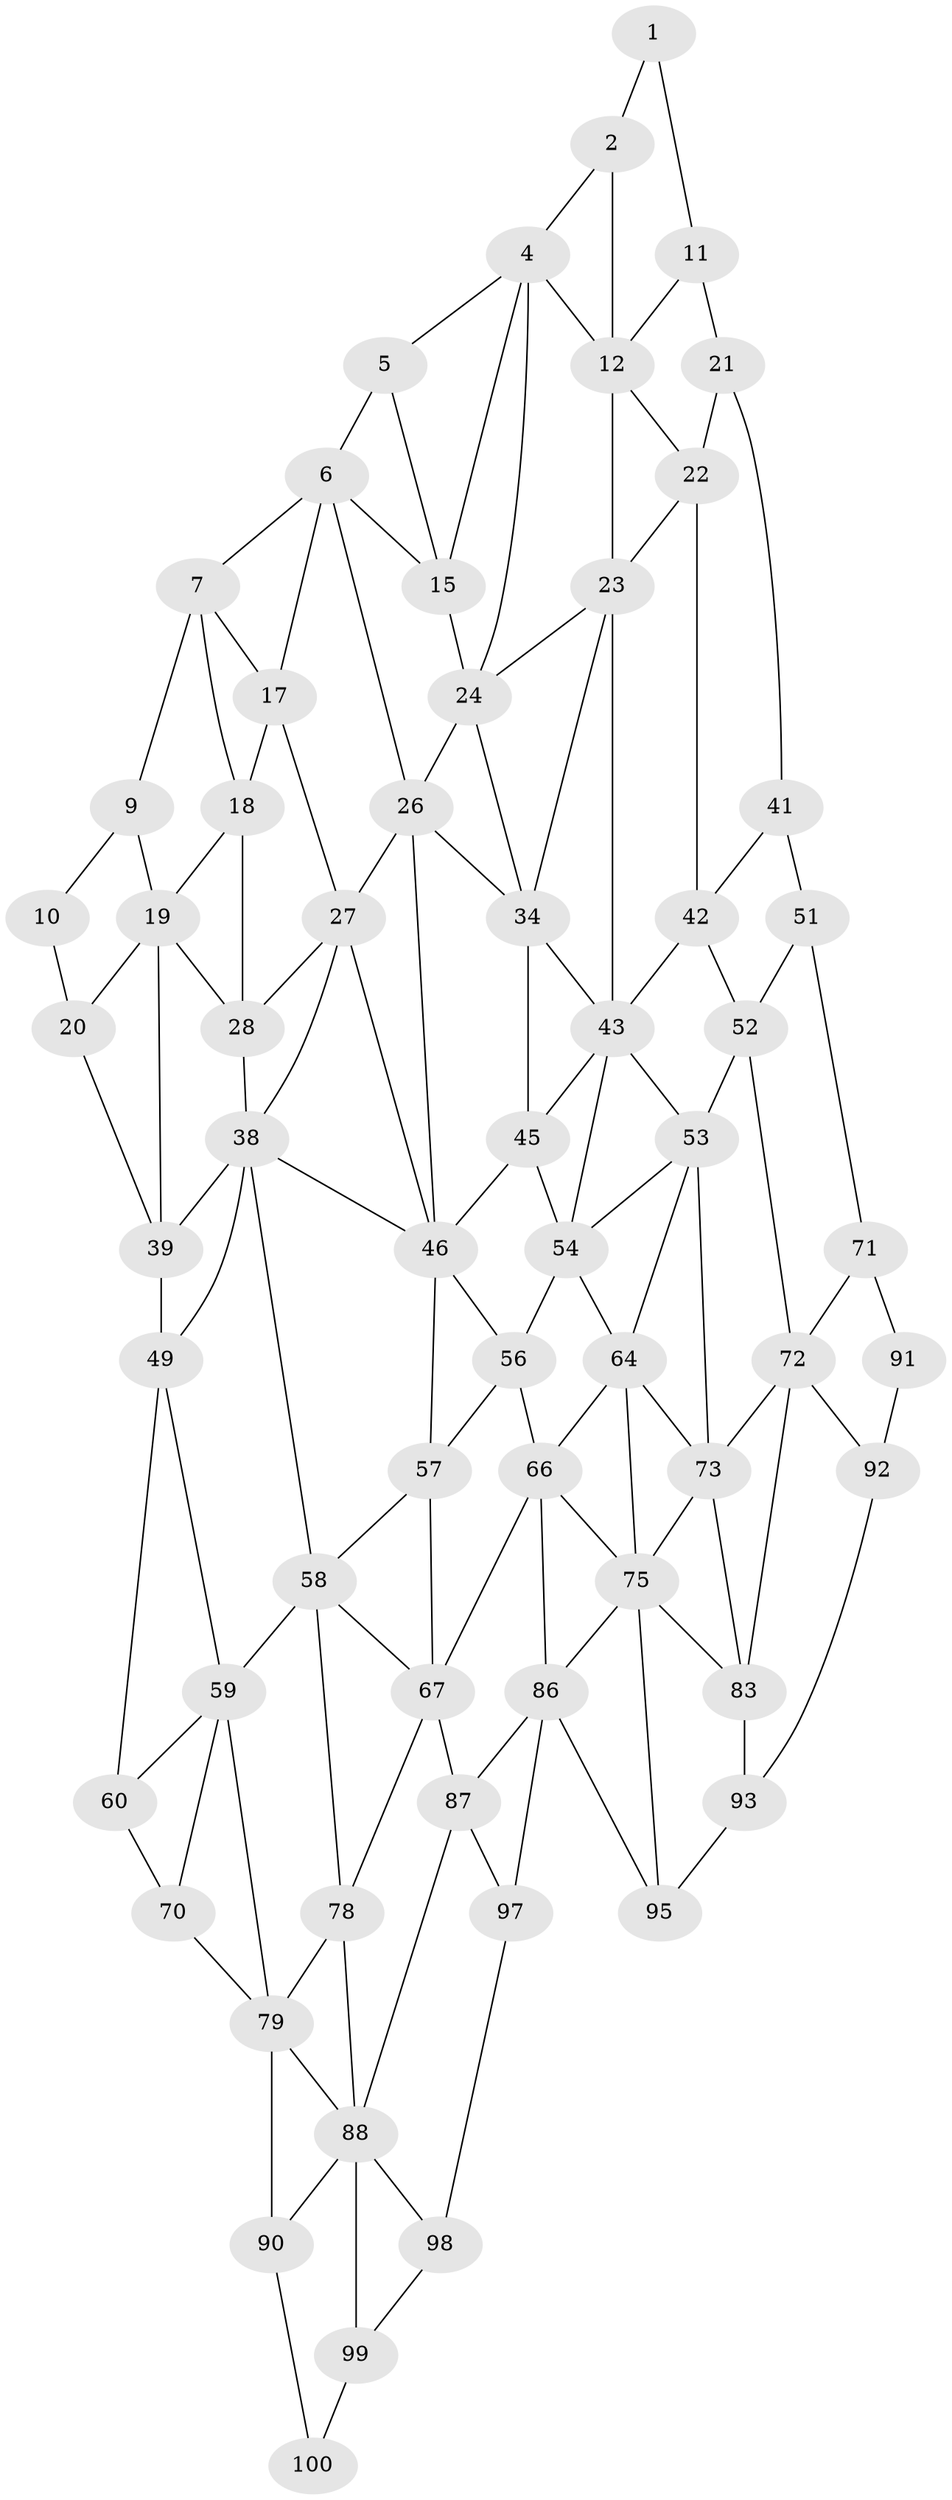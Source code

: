 // original degree distribution, {2: 0.04, 3: 0.32, 4: 0.64}
// Generated by graph-tools (version 1.1) at 2025/38/02/21/25 10:38:57]
// undirected, 63 vertices, 128 edges
graph export_dot {
graph [start="1"]
  node [color=gray90,style=filled];
  1;
  2 [super="+3"];
  4 [super="+14"];
  5;
  6 [super="+16"];
  7 [super="+8"];
  9;
  10;
  11;
  12 [super="+13"];
  15;
  17;
  18;
  19 [super="+29"];
  20 [super="+30"];
  21 [super="+31"];
  22 [super="+32"];
  23 [super="+33"];
  24 [super="+25"];
  26 [super="+36"];
  27 [super="+37"];
  28;
  34 [super="+35"];
  38 [super="+48"];
  39 [super="+40"];
  41;
  42;
  43 [super="+44"];
  45;
  46 [super="+47"];
  49 [super="+50"];
  51 [super="+61"];
  52 [super="+62"];
  53 [super="+63"];
  54 [super="+55"];
  56;
  57;
  58 [super="+68"];
  59 [super="+69"];
  60;
  64 [super="+65"];
  66 [super="+76"];
  67 [super="+77"];
  70;
  71 [super="+81"];
  72 [super="+82"];
  73 [super="+74"];
  75 [super="+85"];
  78;
  79 [super="+80"];
  83 [super="+84"];
  86 [super="+96"];
  87;
  88 [super="+89"];
  90;
  91;
  92;
  93 [super="+94"];
  95;
  97;
  98;
  99;
  100;
  1 -- 11;
  1 -- 2;
  2 -- 12 [weight=2];
  2 -- 4;
  4 -- 5;
  4 -- 24;
  4 -- 12;
  4 -- 15;
  5 -- 15;
  5 -- 6;
  6 -- 7;
  6 -- 17;
  6 -- 26;
  6 -- 15;
  7 -- 17;
  7 -- 9;
  7 -- 18;
  9 -- 19;
  9 -- 10;
  10 -- 20;
  11 -- 21;
  11 -- 12;
  12 -- 22;
  12 -- 23;
  15 -- 24;
  17 -- 27;
  17 -- 18;
  18 -- 28;
  18 -- 19;
  19 -- 20 [weight=2];
  19 -- 28;
  19 -- 39;
  20 -- 39;
  21 -- 22 [weight=2];
  21 -- 41;
  22 -- 23 [weight=2];
  22 -- 42;
  23 -- 24;
  23 -- 34;
  23 -- 43;
  24 -- 34 [weight=2];
  24 -- 26;
  26 -- 27 [weight=2];
  26 -- 46;
  26 -- 34;
  27 -- 28;
  27 -- 38;
  27 -- 46;
  28 -- 38;
  34 -- 45;
  34 -- 43;
  38 -- 39;
  38 -- 46;
  38 -- 49;
  38 -- 58;
  39 -- 49 [weight=2];
  41 -- 51;
  41 -- 42;
  42 -- 52;
  42 -- 43;
  43 -- 53;
  43 -- 45;
  43 -- 54;
  45 -- 46;
  45 -- 54;
  46 -- 56;
  46 -- 57;
  49 -- 59;
  49 -- 60;
  51 -- 52 [weight=2];
  51 -- 71;
  52 -- 53 [weight=2];
  52 -- 72;
  53 -- 54;
  53 -- 64;
  53 -- 73;
  54 -- 64 [weight=2];
  54 -- 56;
  56 -- 66;
  56 -- 57;
  57 -- 67;
  57 -- 58;
  58 -- 59 [weight=2];
  58 -- 67;
  58 -- 78;
  59 -- 60;
  59 -- 70;
  59 -- 79;
  60 -- 70;
  64 -- 66;
  64 -- 75;
  64 -- 73;
  66 -- 67 [weight=2];
  66 -- 75;
  66 -- 86;
  67 -- 78;
  67 -- 87;
  70 -- 79;
  71 -- 72 [weight=2];
  71 -- 91;
  72 -- 73;
  72 -- 83;
  72 -- 92;
  73 -- 83 [weight=2];
  73 -- 75;
  75 -- 83;
  75 -- 86;
  75 -- 95;
  78 -- 88;
  78 -- 79;
  79 -- 90;
  79 -- 88;
  83 -- 93 [weight=2];
  86 -- 87;
  86 -- 97;
  86 -- 95;
  87 -- 97;
  87 -- 88;
  88 -- 98;
  88 -- 90;
  88 -- 99;
  90 -- 100;
  91 -- 92;
  92 -- 93;
  93 -- 95;
  97 -- 98;
  98 -- 99;
  99 -- 100;
}
